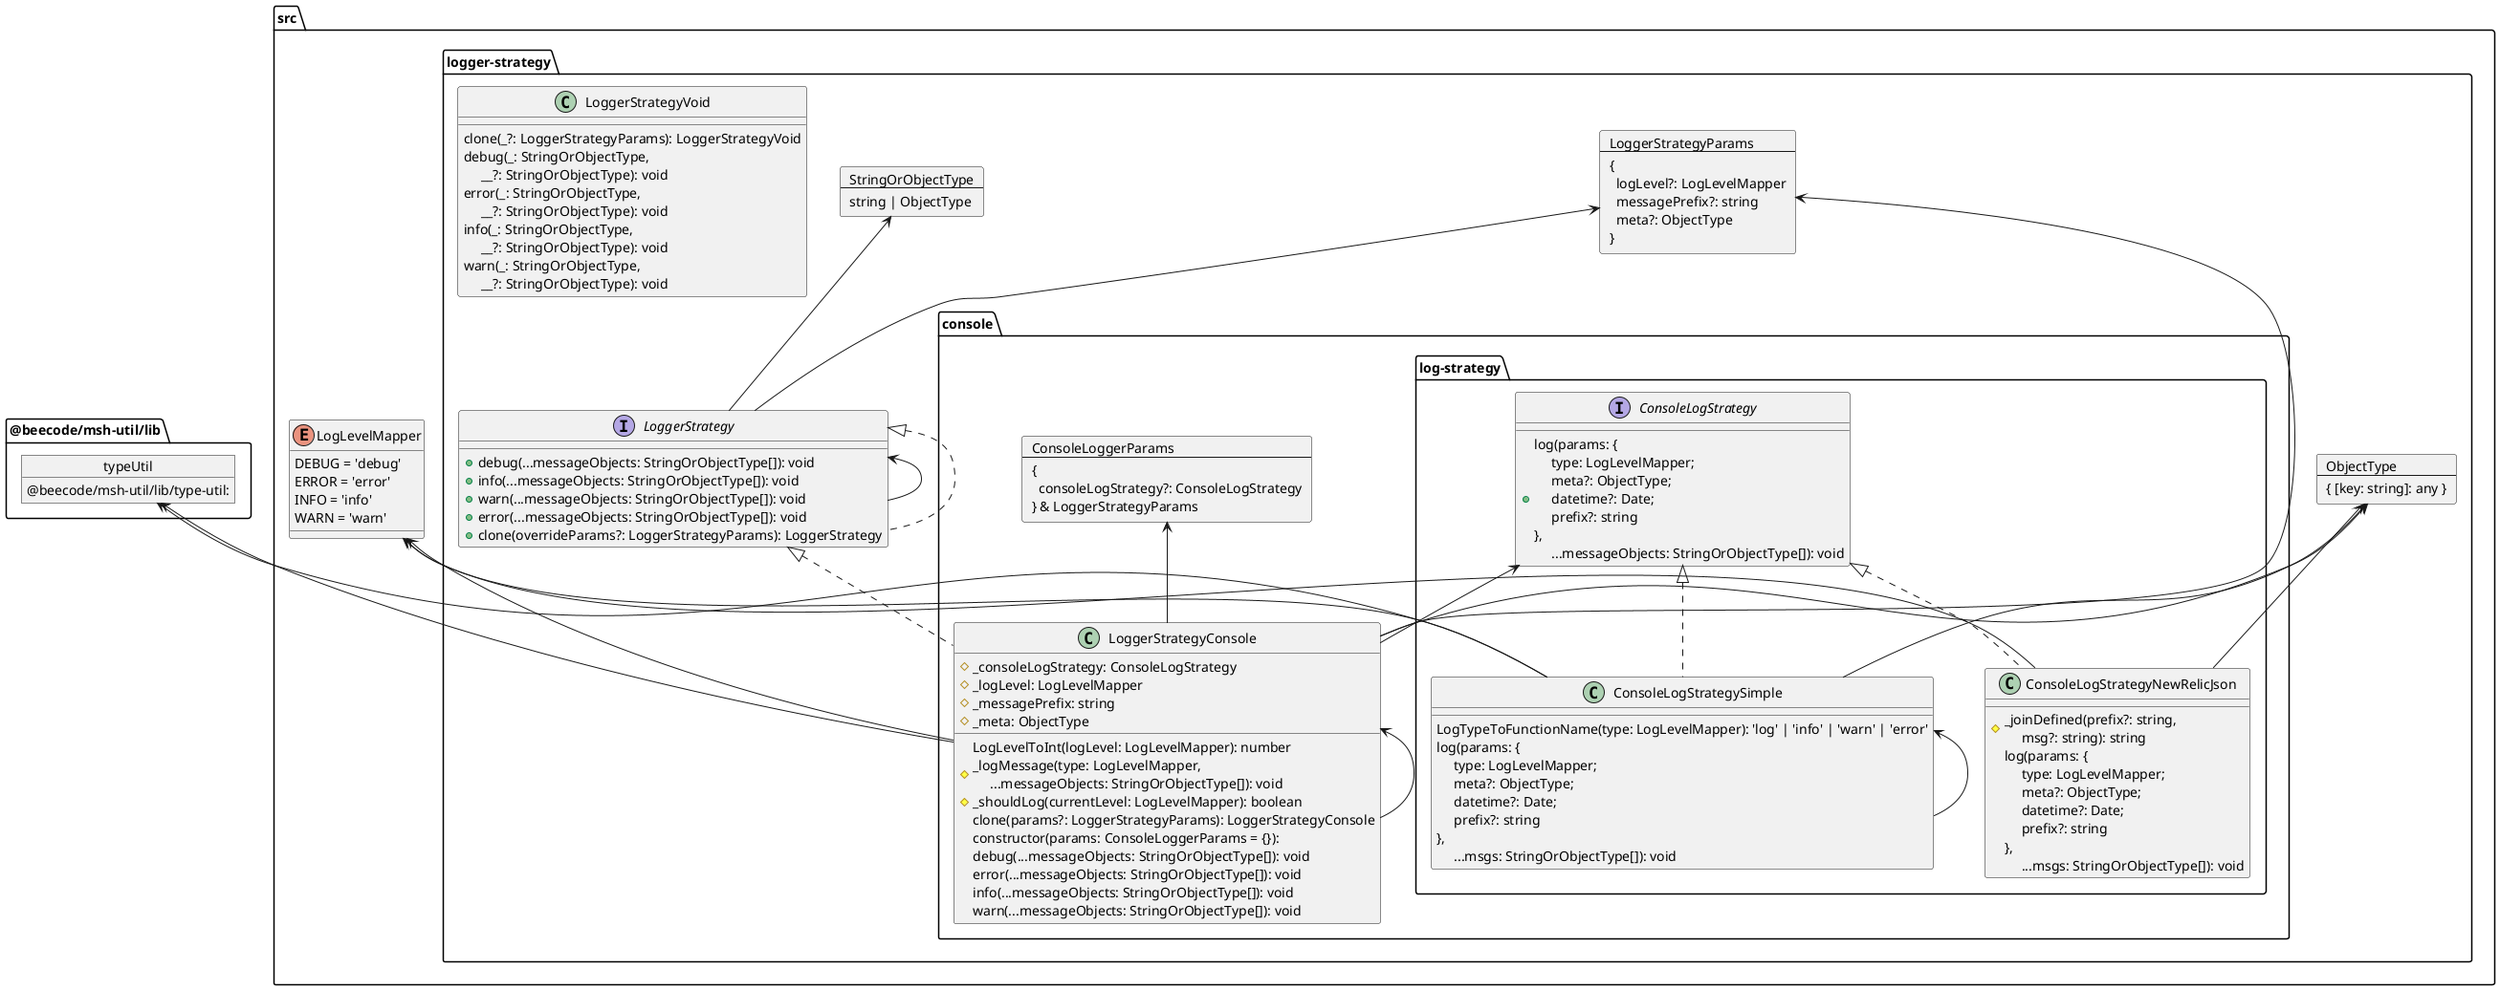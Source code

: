 @startuml
    folder "src" as src_7c70edc8 {
      enum "LogLevelMapper" as log_level_mapper_d3d8c568 {
        DEBUG = 'debug'
        ERROR = 'error'
        INFO = 'info'
        WARN = 'warn'
      }
'      object "LoggerStrategyParams" as logger_strategy_params_47299faa {
'          src/logger-strategy:
'      }
'      object "StringOrObjectType" as string_or_object_type_47299faa {
'          src/logger-strategy:
'      }
'      object "LoggerStrategy" as logger_strategy_47299faa {
'          src/logger-strategy:
'      }
'      object "LogLevelMapper" as log_level_mapper_8623b021 {
'          src/log-level-mapper:
'      }
'      object "ObjectType" as object_type_47299faa {
'          src/logger-strategy:
'      }
      folder "logger-strategy" as logger_strategy_2c5d94c5 {
        class "LoggerStrategyVoid" as logger_strategy_void_9618f938 {
            clone(_?: LoggerStrategyParams): LoggerStrategyVoid
            debug(_: StringOrObjectType,\n     __?: StringOrObjectType): void
            error(_: StringOrObjectType,\n     __?: StringOrObjectType): void
            info(_: StringOrObjectType,\n     __?: StringOrObjectType): void
            warn(_: StringOrObjectType,\n     __?: StringOrObjectType): void
        }
        card object_type_6ce23852 [
          ObjectType
          ---
          { [key: string]: any }
        ]
        card string_or_object_type_6ce23852 [
          StringOrObjectType
          ---
          string | ObjectType
        ]
        card logger_strategy_params_6ce23852 [
          LoggerStrategyParams
          ---
          {
            logLevel?: LogLevelMapper
            messagePrefix?: string
            meta?: ObjectType
          }
        ]
        interface "LoggerStrategy" as logger_strategy_6ce23852 {
          +  debug(...messageObjects: StringOrObjectType[]): void
          +  info(...messageObjects: StringOrObjectType[]): void
          +  warn(...messageObjects: StringOrObjectType[]): void
          +  error(...messageObjects: StringOrObjectType[]): void
          +  clone(overrideParams?: LoggerStrategyParams): LoggerStrategy
        }
        folder "console" as console_933e5ffd {
          card console_logger_params_e43a732a [
            ConsoleLoggerParams
            ---
            {
              consoleLogStrategy?: ConsoleLogStrategy
            } & LoggerStrategyParams
          ]
          class "LoggerStrategyConsole" as logger_strategy_console_e43a732a {
              LogLevelToInt(logLevel: LogLevelMapper): number
            #  _consoleLogStrategy: ConsoleLogStrategy
            #  _logLevel: LogLevelMapper
            #  _logMessage(type: LogLevelMapper,\n     ...messageObjects: StringOrObjectType[]): void
            #  _messagePrefix: string
            #  _meta: ObjectType
            #  _shouldLog(currentLevel: LogLevelMapper): boolean
              clone(params?: LoggerStrategyParams): LoggerStrategyConsole
              constructor(params: ConsoleLoggerParams = {}):
              debug(...messageObjects: StringOrObjectType[]): void
              error(...messageObjects: StringOrObjectType[]): void
              info(...messageObjects: StringOrObjectType[]): void
              warn(...messageObjects: StringOrObjectType[]): void
          }
'          object "ConsoleLogStrategy" as console_log_strategy_d0d70d4f {
'              src/logger-strategy/console/log-strategy:
'          }
          folder "log-strategy" as log_strategy_ebb8b700 {
            class "ConsoleLogStrategySimple" as console_log_strategy_simple_3f5f1de7 {
                LogTypeToFunctionName(type: LogLevelMapper): 'log' | 'info' | 'warn' | 'error'
                log(params: {\n     type: LogLevelMapper;\n     meta?: ObjectType;\n     datetime?: Date;\n     prefix?: string \n},\n     ...msgs: StringOrObjectType[]): void
            }
            class "ConsoleLogStrategyNewRelicJson" as console_log_strategy_new_relic_json_a992bd1c {
              #  _joinDefined(prefix?: string,\n     msg?: string): string
                log(params: {\n     type: LogLevelMapper;\n     meta?: ObjectType;\n     datetime?: Date;\n     prefix?: string \n},\n     ...msgs: StringOrObjectType[]): void
            }
            interface "ConsoleLogStrategy" as console_log_strategy_c357dab7 {
              +  log(params: {\n     type: LogLevelMapper;\n     meta?: ObjectType;\n     datetime?: Date;\n     prefix?: string \n},\n     ...messageObjects: StringOrObjectType[]): void
            }

          }
        }
      }
    }
    folder "@beecode/msh-util/lib" as beecode_msh_util_lib_4da8041d {
      object "typeUtil" as type_util_2269edcc {
          @beecode/msh-util/lib/type-util:
      }

    }

  logger_strategy_6ce23852 -up-> logger_strategy_params_6ce23852
  logger_strategy_6ce23852 -up-> string_or_object_type_6ce23852
  logger_strategy_6ce23852 -up-> logger_strategy_6ce23852
  logger_strategy_6ce23852 .up.|> logger_strategy_6ce23852





  logger_strategy_console_e43a732a -up-> type_util_2269edcc
  logger_strategy_console_e43a732a -up-> log_level_mapper_d3d8c568
  logger_strategy_console_e43a732a -up-> logger_strategy_params_6ce23852
  logger_strategy_console_e43a732a -up-> object_type_6ce23852
  logger_strategy_console_e43a732a -up-> console_log_strategy_c357dab7
  logger_strategy_console_e43a732a -up-> console_logger_params_e43a732a
  logger_strategy_console_e43a732a -up-> logger_strategy_console_e43a732a
  logger_strategy_console_e43a732a .up.|> logger_strategy_6ce23852
  console_log_strategy_simple_3f5f1de7 -up-> type_util_2269edcc
  console_log_strategy_simple_3f5f1de7 -up-> log_level_mapper_d3d8c568
  console_log_strategy_simple_3f5f1de7 -up-> object_type_6ce23852
  console_log_strategy_simple_3f5f1de7 -up-> console_log_strategy_simple_3f5f1de7
  console_log_strategy_simple_3f5f1de7 .up.|> console_log_strategy_c357dab7
  console_log_strategy_new_relic_json_a992bd1c -up-> log_level_mapper_d3d8c568
  console_log_strategy_new_relic_json_a992bd1c -up-> object_type_6ce23852
  console_log_strategy_new_relic_json_a992bd1c .up.|> console_log_strategy_c357dab7








@enduml
